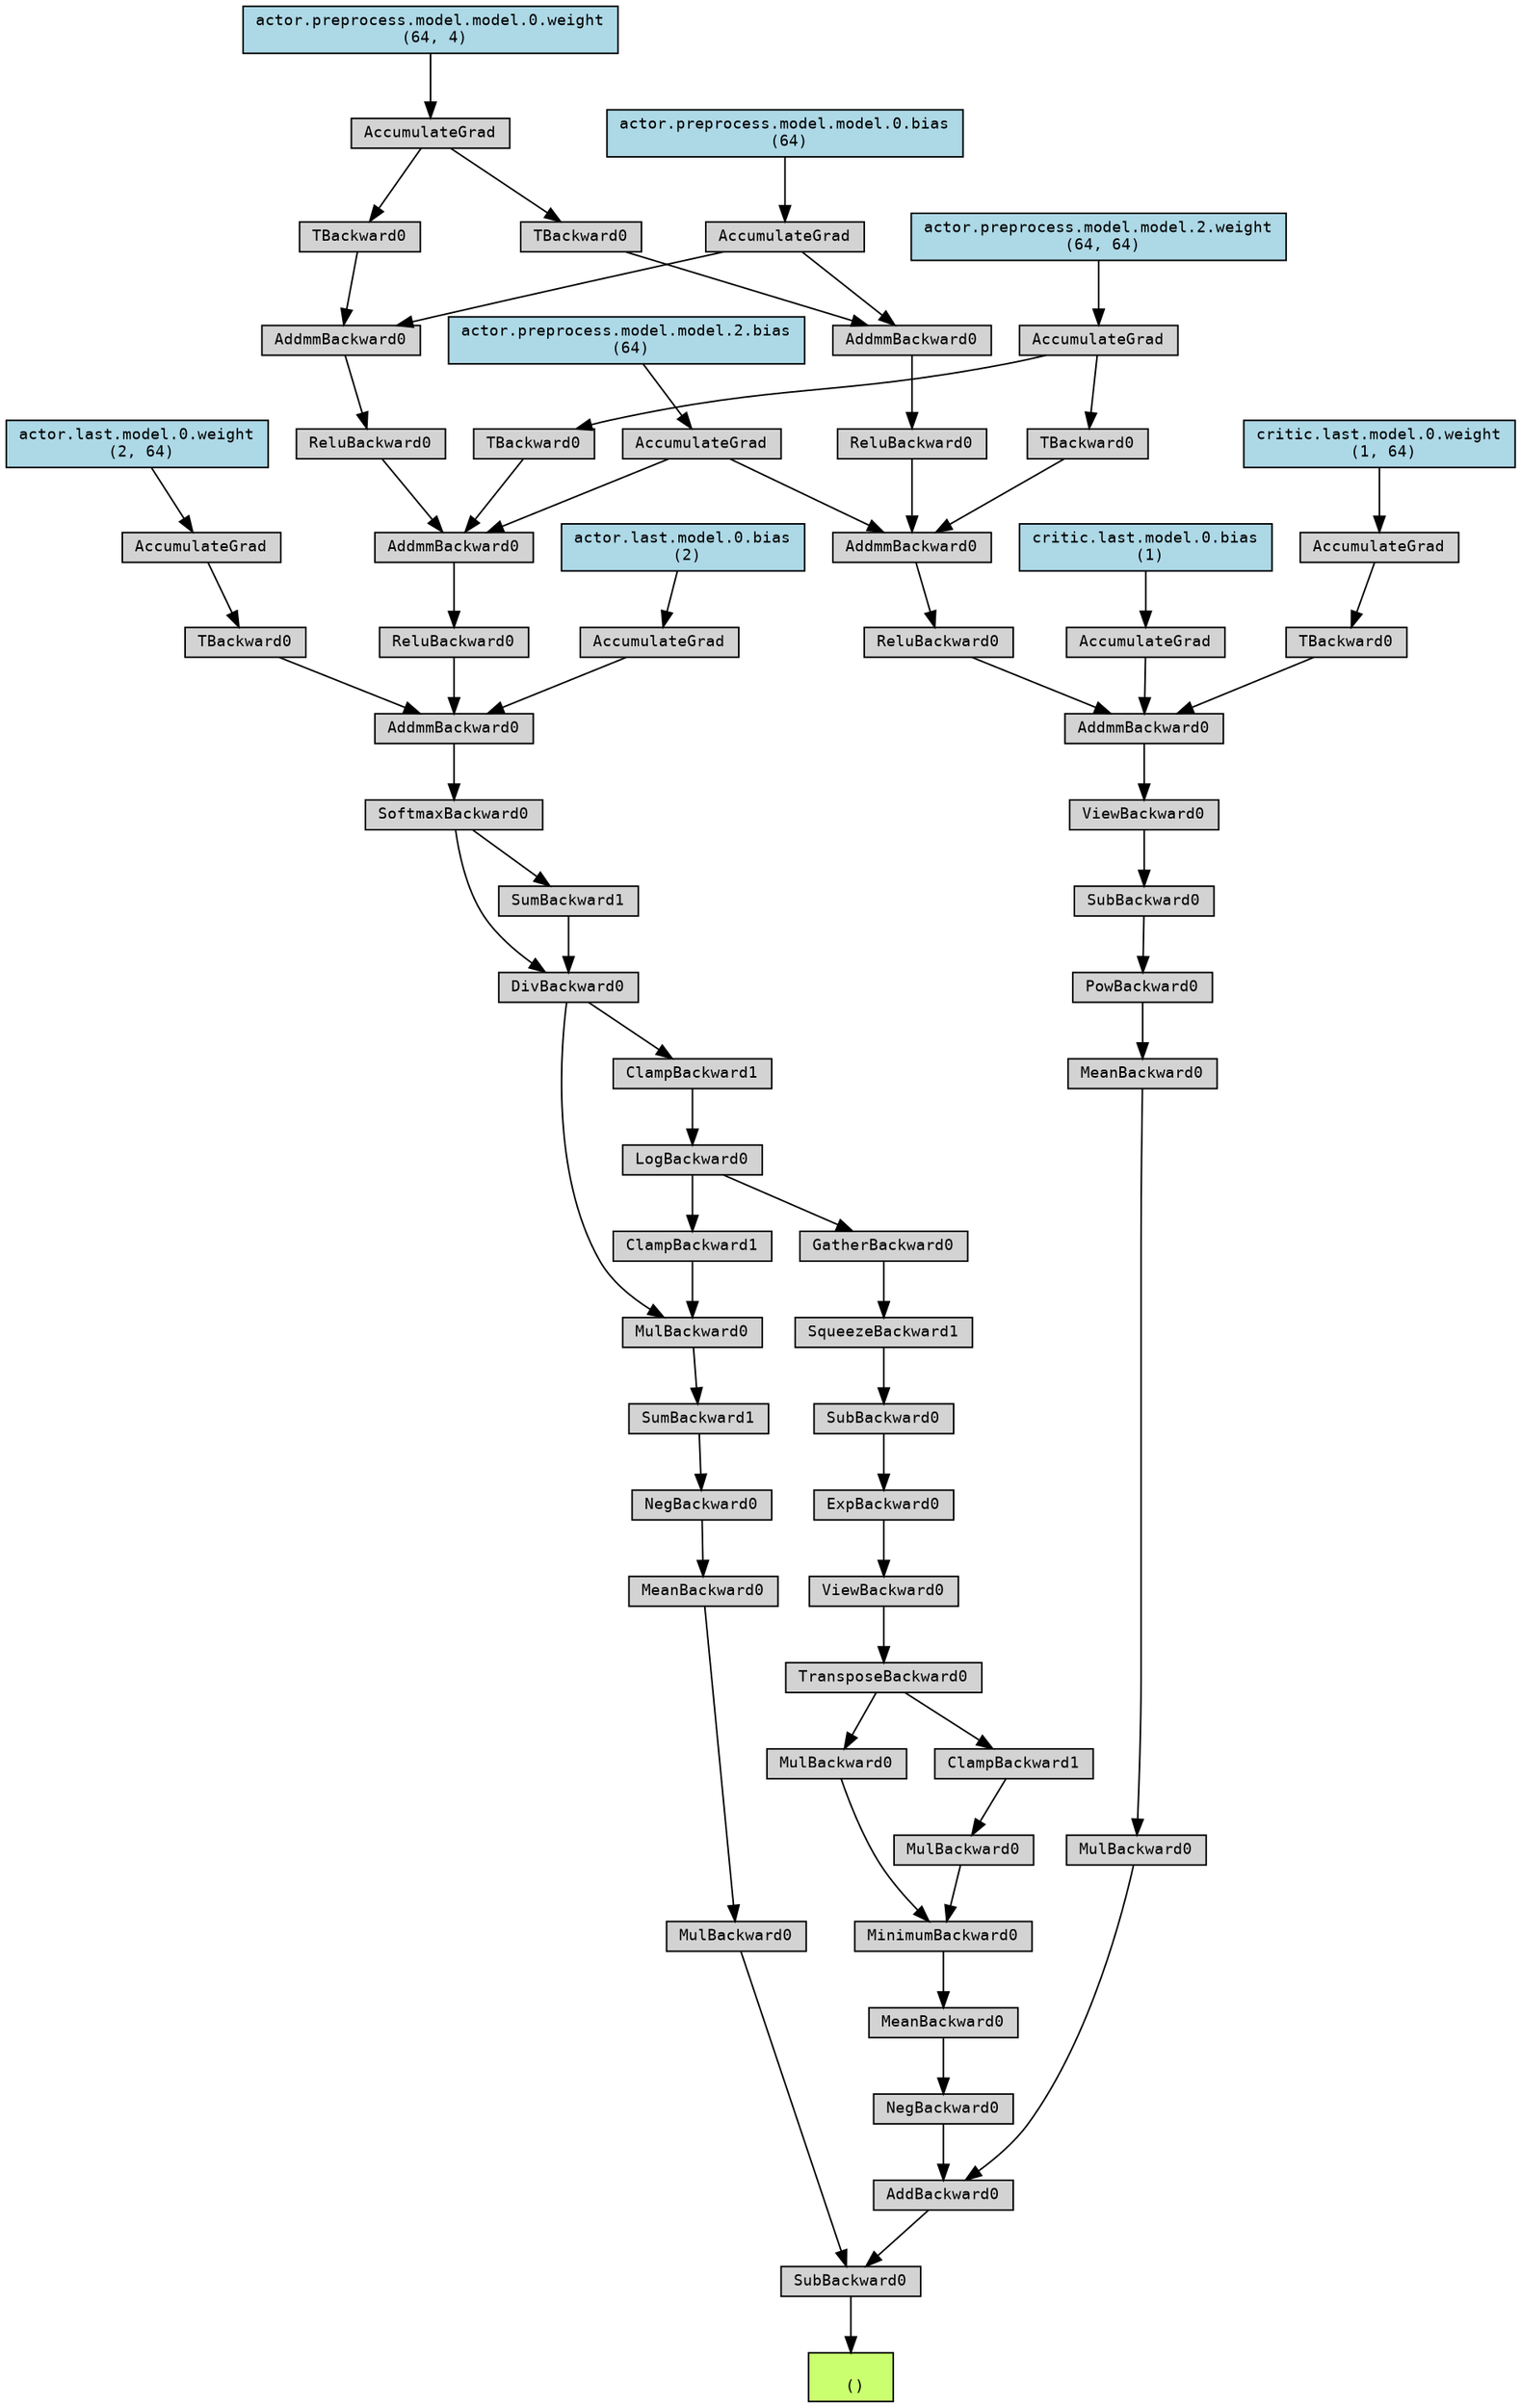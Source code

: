 digraph {
	graph [size="19.95,19.95"]
	node [align=left fontname=monospace fontsize=10 height=0.2 ranksep=0.1 shape=box style=filled]
	5729609952 [label="
 ()" fillcolor=darkolivegreen1]
	5729681856 [label=SubBackward0]
	5729682048 -> 5729681856
	5729682048 [label=AddBackward0]
	5729681568 -> 5729682048
	5729681568 [label=NegBackward0]
	5729682192 -> 5729681568
	5729682192 [label=MeanBackward0]
	5729682288 -> 5729682192
	5729682288 [label=MinimumBackward0]
	5729682384 -> 5729682288
	5729682384 [label=MulBackward0]
	5729682528 -> 5729682384
	5729682528 [label=TransposeBackward0]
	5729682624 -> 5729682528
	5729682624 [label=ViewBackward0]
	5729682720 -> 5729682624
	5729682720 [label=ExpBackward0]
	5729682816 -> 5729682720
	5729682816 [label=SubBackward0]
	5729682912 -> 5729682816
	5729682912 [label=SqueezeBackward1]
	5729683008 -> 5729682912
	5729683008 [label=GatherBackward0]
	5729683104 -> 5729683008
	5729683104 [label=LogBackward0]
	5729683200 -> 5729683104
	5729683200 [label=ClampBackward1]
	5729683296 -> 5729683200
	5729683296 [label=DivBackward0]
	5729683392 -> 5729683296
	5729683392 [label=SoftmaxBackward0]
	5729683536 -> 5729683392
	5729683536 [label=AddmmBackward0]
	5729683632 -> 5729683536
	5418598944 [label="actor.last.model.0.bias
 (2)" fillcolor=lightblue]
	5418598944 -> 5729683632
	5729683632 [label=AccumulateGrad]
	5729683584 -> 5729683536
	5729683584 [label=ReluBackward0]
	5729683728 -> 5729683584
	5729683728 [label=AddmmBackward0]
	5729683920 -> 5729683728
	5418598464 [label="actor.preprocess.model.model.2.bias
 (64)" fillcolor=lightblue]
	5418598464 -> 5729683920
	5729683920 [label=AccumulateGrad]
	5729683872 -> 5729683728
	5729683872 [label=ReluBackward0]
	5729684016 -> 5729683872
	5729684016 [label=AddmmBackward0]
	5729684208 -> 5729684016
	5418449904 [label="actor.preprocess.model.model.0.bias
 (64)" fillcolor=lightblue]
	5418449904 -> 5729684208
	5729684208 [label=AccumulateGrad]
	5729684160 -> 5729684016
	5729684160 [label=TBackward0]
	5729684256 -> 5729684160
	5418449584 [label="actor.preprocess.model.model.0.weight
 (64, 4)" fillcolor=lightblue]
	5418449584 -> 5729684256
	5729684256 [label=AccumulateGrad]
	5729683824 -> 5729683728
	5729683824 [label=TBackward0]
	5729684304 -> 5729683824
	5418450864 [label="actor.preprocess.model.model.2.weight
 (64, 64)" fillcolor=lightblue]
	5418450864 -> 5729684304
	5729684304 [label=AccumulateGrad]
	5729683440 -> 5729683536
	5729683440 [label=TBackward0]
	5729684112 -> 5729683440
	5418598864 [label="actor.last.model.0.weight
 (2, 64)" fillcolor=lightblue]
	5418598864 -> 5729684112
	5729684112 [label=AccumulateGrad]
	5729683344 -> 5729683296
	5729683344 [label=SumBackward1]
	5729683392 -> 5729683344
	5729682336 -> 5729682288
	5729682336 [label=MulBackward0]
	5729682672 -> 5729682336
	5729682672 [label=ClampBackward1]
	5729682528 -> 5729682672
	5729681904 -> 5729682048
	5729681904 [label=MulBackward0]
	5729681952 -> 5729681904
	5729681952 [label=MeanBackward0]
	5729682864 -> 5729681952
	5729682864 [label=PowBackward0]
	5729682480 -> 5729682864
	5729682480 [label=SubBackward0]
	5729683056 -> 5729682480
	5729683056 [label=ViewBackward0]
	5729683248 -> 5729683056
	5729683248 [label=AddmmBackward0]
	5729683968 -> 5729683248
	5418599504 [label="critic.last.model.0.bias
 (1)" fillcolor=lightblue]
	5418599504 -> 5729683968
	5729683968 [label=AccumulateGrad]
	5729682432 -> 5729683248
	5729682432 [label=ReluBackward0]
	5729683488 -> 5729682432
	5729683488 [label=AddmmBackward0]
	5729683920 -> 5729683488
	5729684064 -> 5729683488
	5729684064 [label=ReluBackward0]
	5729684544 -> 5729684064
	5729684544 [label=AddmmBackward0]
	5729684208 -> 5729684544
	5729684640 -> 5729684544
	5729684640 [label=TBackward0]
	5729684256 -> 5729684640
	5729683776 -> 5729683488
	5729683776 [label=TBackward0]
	5729684304 -> 5729683776
	5729682144 -> 5729683248
	5729682144 [label=TBackward0]
	5729684736 -> 5729682144
	5418599424 [label="critic.last.model.0.weight
 (1, 64)" fillcolor=lightblue]
	5418599424 -> 5729684736
	5729684736 [label=AccumulateGrad]
	5729681664 -> 5729681856
	5729681664 [label=MulBackward0]
	5729682576 -> 5729681664
	5729682576 [label=MeanBackward0]
	5729682960 -> 5729682576
	5729682960 [label=NegBackward0]
	5729683680 -> 5729682960
	5729683680 [label=SumBackward1]
	5729684496 -> 5729683680
	5729684496 [label=MulBackward0]
	5729684448 -> 5729684496
	5729684448 [label=ClampBackward1]
	5729683104 -> 5729684448
	5729683296 -> 5729684496
	5729681856 -> 5729609952
}
